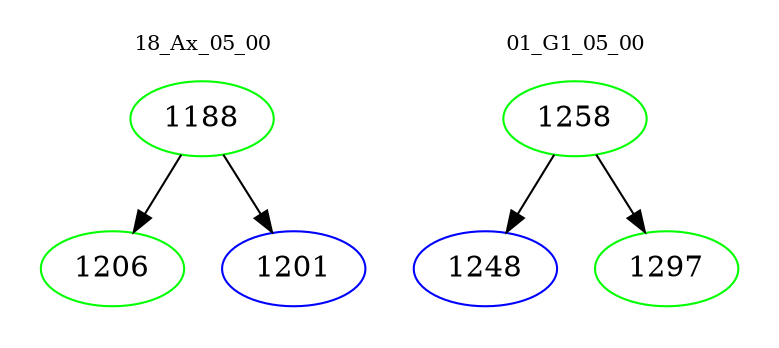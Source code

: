 digraph{
subgraph cluster_0 {
color = white
label = "18_Ax_05_00";
fontsize=10;
T0_1188 [label="1188", color="green"]
T0_1188 -> T0_1206 [color="black"]
T0_1206 [label="1206", color="green"]
T0_1188 -> T0_1201 [color="black"]
T0_1201 [label="1201", color="blue"]
}
subgraph cluster_1 {
color = white
label = "01_G1_05_00";
fontsize=10;
T1_1258 [label="1258", color="green"]
T1_1258 -> T1_1248 [color="black"]
T1_1248 [label="1248", color="blue"]
T1_1258 -> T1_1297 [color="black"]
T1_1297 [label="1297", color="green"]
}
}
